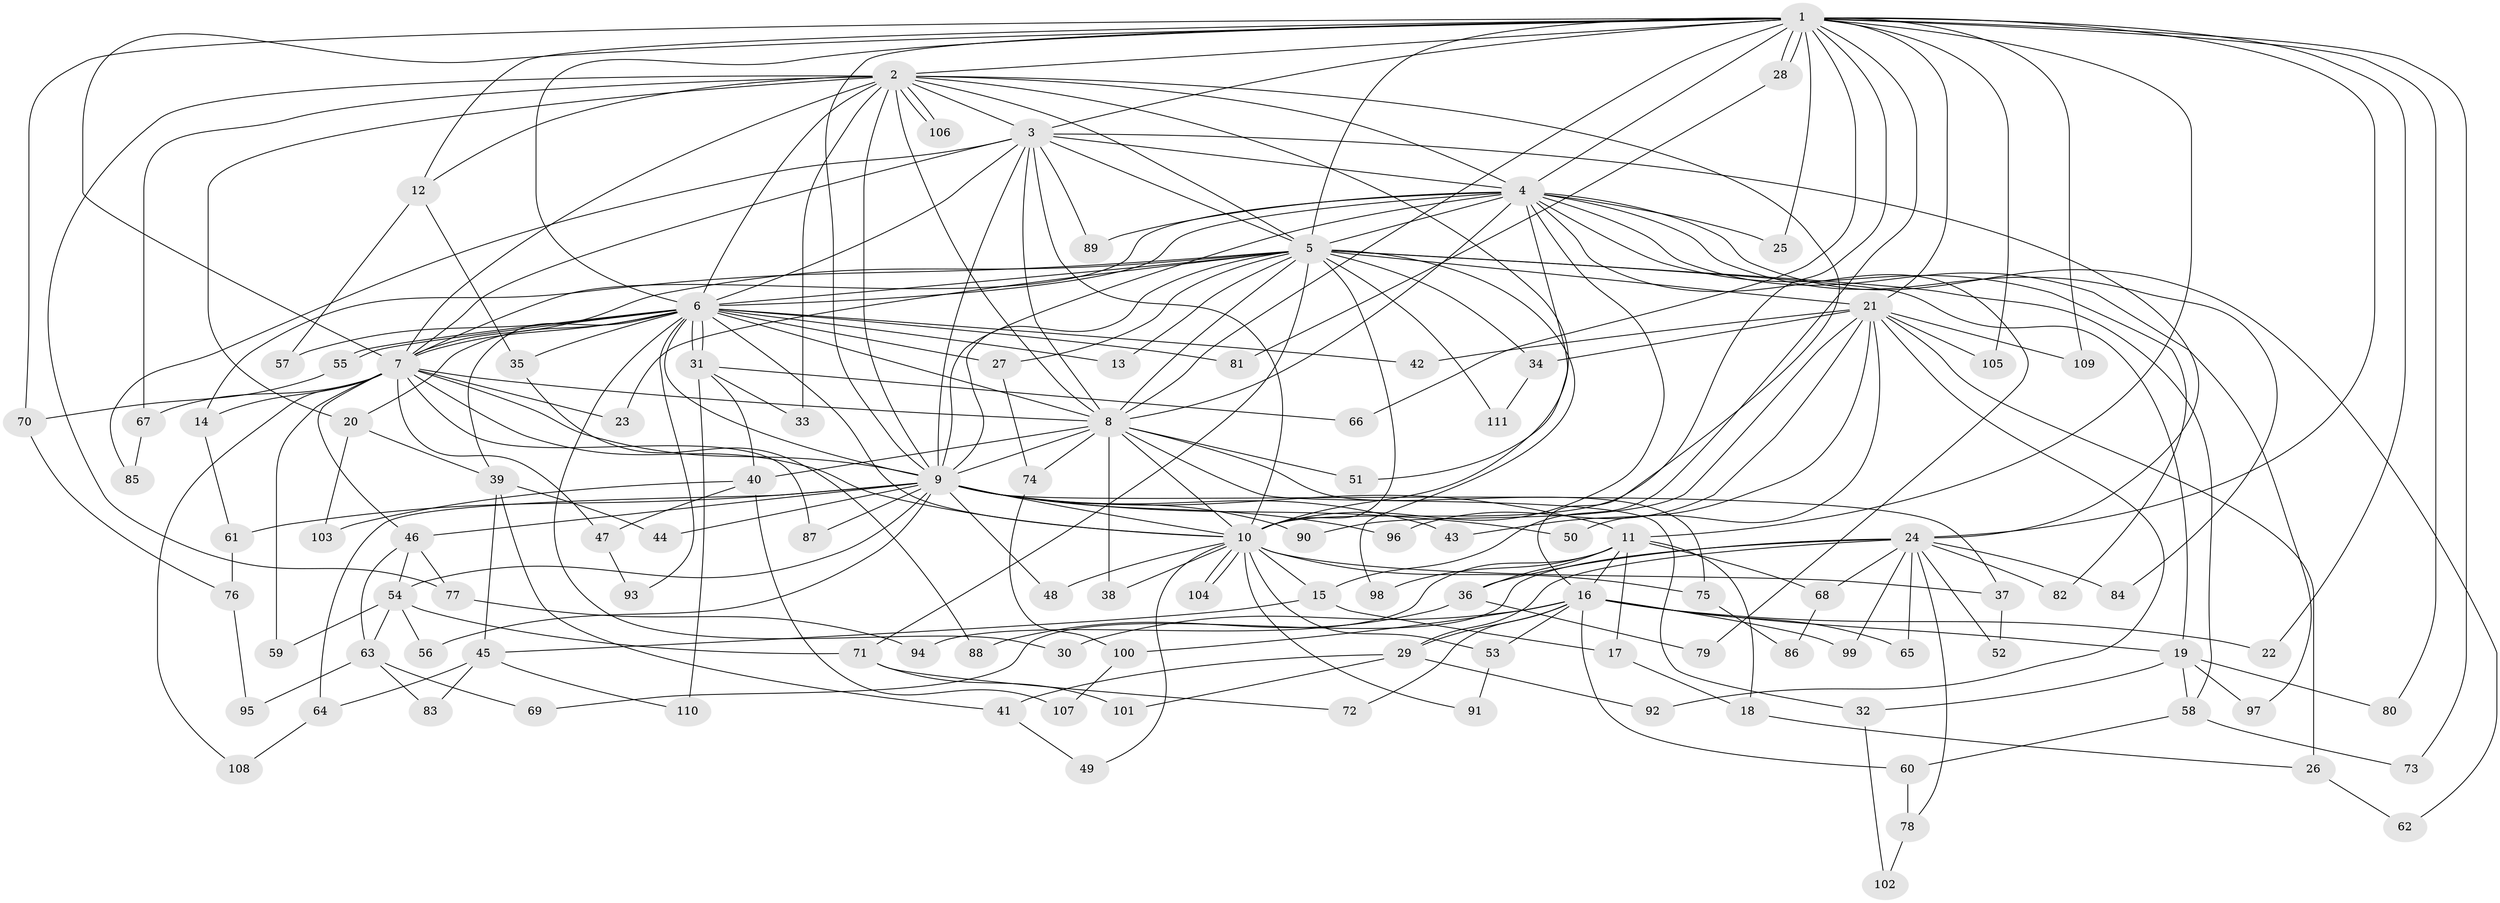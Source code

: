 // coarse degree distribution, {21: 0.022727272727272728, 16: 0.022727272727272728, 9: 0.045454545454545456, 12: 0.022727272727272728, 24: 0.022727272727272728, 18: 0.022727272727272728, 8: 0.022727272727272728, 15: 0.022727272727272728, 7: 0.022727272727272728, 5: 0.045454545454545456, 2: 0.45454545454545453, 4: 0.06818181818181818, 10: 0.045454545454545456, 3: 0.1590909090909091}
// Generated by graph-tools (version 1.1) at 2025/17/03/04/25 18:17:30]
// undirected, 111 vertices, 247 edges
graph export_dot {
graph [start="1"]
  node [color=gray90,style=filled];
  1;
  2;
  3;
  4;
  5;
  6;
  7;
  8;
  9;
  10;
  11;
  12;
  13;
  14;
  15;
  16;
  17;
  18;
  19;
  20;
  21;
  22;
  23;
  24;
  25;
  26;
  27;
  28;
  29;
  30;
  31;
  32;
  33;
  34;
  35;
  36;
  37;
  38;
  39;
  40;
  41;
  42;
  43;
  44;
  45;
  46;
  47;
  48;
  49;
  50;
  51;
  52;
  53;
  54;
  55;
  56;
  57;
  58;
  59;
  60;
  61;
  62;
  63;
  64;
  65;
  66;
  67;
  68;
  69;
  70;
  71;
  72;
  73;
  74;
  75;
  76;
  77;
  78;
  79;
  80;
  81;
  82;
  83;
  84;
  85;
  86;
  87;
  88;
  89;
  90;
  91;
  92;
  93;
  94;
  95;
  96;
  97;
  98;
  99;
  100;
  101;
  102;
  103;
  104;
  105;
  106;
  107;
  108;
  109;
  110;
  111;
  1 -- 2;
  1 -- 3;
  1 -- 4;
  1 -- 5;
  1 -- 6;
  1 -- 7;
  1 -- 8;
  1 -- 9;
  1 -- 10;
  1 -- 11;
  1 -- 12;
  1 -- 15;
  1 -- 21;
  1 -- 22;
  1 -- 24;
  1 -- 25;
  1 -- 28;
  1 -- 28;
  1 -- 66;
  1 -- 70;
  1 -- 73;
  1 -- 80;
  1 -- 105;
  1 -- 109;
  2 -- 3;
  2 -- 4;
  2 -- 5;
  2 -- 6;
  2 -- 7;
  2 -- 8;
  2 -- 9;
  2 -- 10;
  2 -- 12;
  2 -- 16;
  2 -- 20;
  2 -- 33;
  2 -- 67;
  2 -- 77;
  2 -- 106;
  2 -- 106;
  3 -- 4;
  3 -- 5;
  3 -- 6;
  3 -- 7;
  3 -- 8;
  3 -- 9;
  3 -- 10;
  3 -- 24;
  3 -- 85;
  3 -- 89;
  4 -- 5;
  4 -- 6;
  4 -- 7;
  4 -- 8;
  4 -- 9;
  4 -- 10;
  4 -- 25;
  4 -- 51;
  4 -- 62;
  4 -- 79;
  4 -- 82;
  4 -- 84;
  4 -- 89;
  4 -- 97;
  5 -- 6;
  5 -- 7;
  5 -- 8;
  5 -- 9;
  5 -- 10;
  5 -- 13;
  5 -- 14;
  5 -- 19;
  5 -- 21;
  5 -- 23;
  5 -- 27;
  5 -- 34;
  5 -- 58;
  5 -- 71;
  5 -- 98;
  5 -- 111;
  6 -- 7;
  6 -- 8;
  6 -- 9;
  6 -- 10;
  6 -- 13;
  6 -- 20;
  6 -- 27;
  6 -- 30;
  6 -- 31;
  6 -- 31;
  6 -- 35;
  6 -- 39;
  6 -- 42;
  6 -- 55;
  6 -- 55;
  6 -- 57;
  6 -- 81;
  6 -- 93;
  7 -- 8;
  7 -- 9;
  7 -- 10;
  7 -- 14;
  7 -- 23;
  7 -- 46;
  7 -- 47;
  7 -- 59;
  7 -- 67;
  7 -- 87;
  7 -- 108;
  8 -- 9;
  8 -- 10;
  8 -- 32;
  8 -- 38;
  8 -- 40;
  8 -- 51;
  8 -- 74;
  8 -- 75;
  9 -- 10;
  9 -- 11;
  9 -- 37;
  9 -- 43;
  9 -- 44;
  9 -- 46;
  9 -- 48;
  9 -- 50;
  9 -- 54;
  9 -- 56;
  9 -- 61;
  9 -- 64;
  9 -- 87;
  9 -- 90;
  9 -- 96;
  10 -- 15;
  10 -- 37;
  10 -- 38;
  10 -- 48;
  10 -- 49;
  10 -- 53;
  10 -- 75;
  10 -- 91;
  10 -- 104;
  10 -- 104;
  11 -- 16;
  11 -- 17;
  11 -- 18;
  11 -- 36;
  11 -- 68;
  11 -- 94;
  11 -- 98;
  12 -- 35;
  12 -- 57;
  14 -- 61;
  15 -- 17;
  15 -- 45;
  16 -- 19;
  16 -- 22;
  16 -- 29;
  16 -- 30;
  16 -- 53;
  16 -- 60;
  16 -- 65;
  16 -- 72;
  16 -- 99;
  16 -- 100;
  17 -- 18;
  18 -- 26;
  19 -- 32;
  19 -- 58;
  19 -- 80;
  19 -- 97;
  20 -- 39;
  20 -- 103;
  21 -- 26;
  21 -- 34;
  21 -- 42;
  21 -- 43;
  21 -- 50;
  21 -- 90;
  21 -- 92;
  21 -- 96;
  21 -- 105;
  21 -- 109;
  24 -- 29;
  24 -- 36;
  24 -- 52;
  24 -- 65;
  24 -- 68;
  24 -- 69;
  24 -- 78;
  24 -- 82;
  24 -- 84;
  24 -- 99;
  26 -- 62;
  27 -- 74;
  28 -- 81;
  29 -- 41;
  29 -- 92;
  29 -- 101;
  31 -- 33;
  31 -- 40;
  31 -- 66;
  31 -- 110;
  32 -- 102;
  34 -- 111;
  35 -- 88;
  36 -- 79;
  36 -- 88;
  37 -- 52;
  39 -- 41;
  39 -- 44;
  39 -- 45;
  40 -- 47;
  40 -- 103;
  40 -- 107;
  41 -- 49;
  45 -- 64;
  45 -- 83;
  45 -- 110;
  46 -- 54;
  46 -- 63;
  46 -- 77;
  47 -- 93;
  53 -- 91;
  54 -- 56;
  54 -- 59;
  54 -- 63;
  54 -- 71;
  55 -- 70;
  58 -- 60;
  58 -- 73;
  60 -- 78;
  61 -- 76;
  63 -- 69;
  63 -- 83;
  63 -- 95;
  64 -- 108;
  67 -- 85;
  68 -- 86;
  70 -- 76;
  71 -- 72;
  71 -- 101;
  74 -- 100;
  75 -- 86;
  76 -- 95;
  77 -- 94;
  78 -- 102;
  100 -- 107;
}

